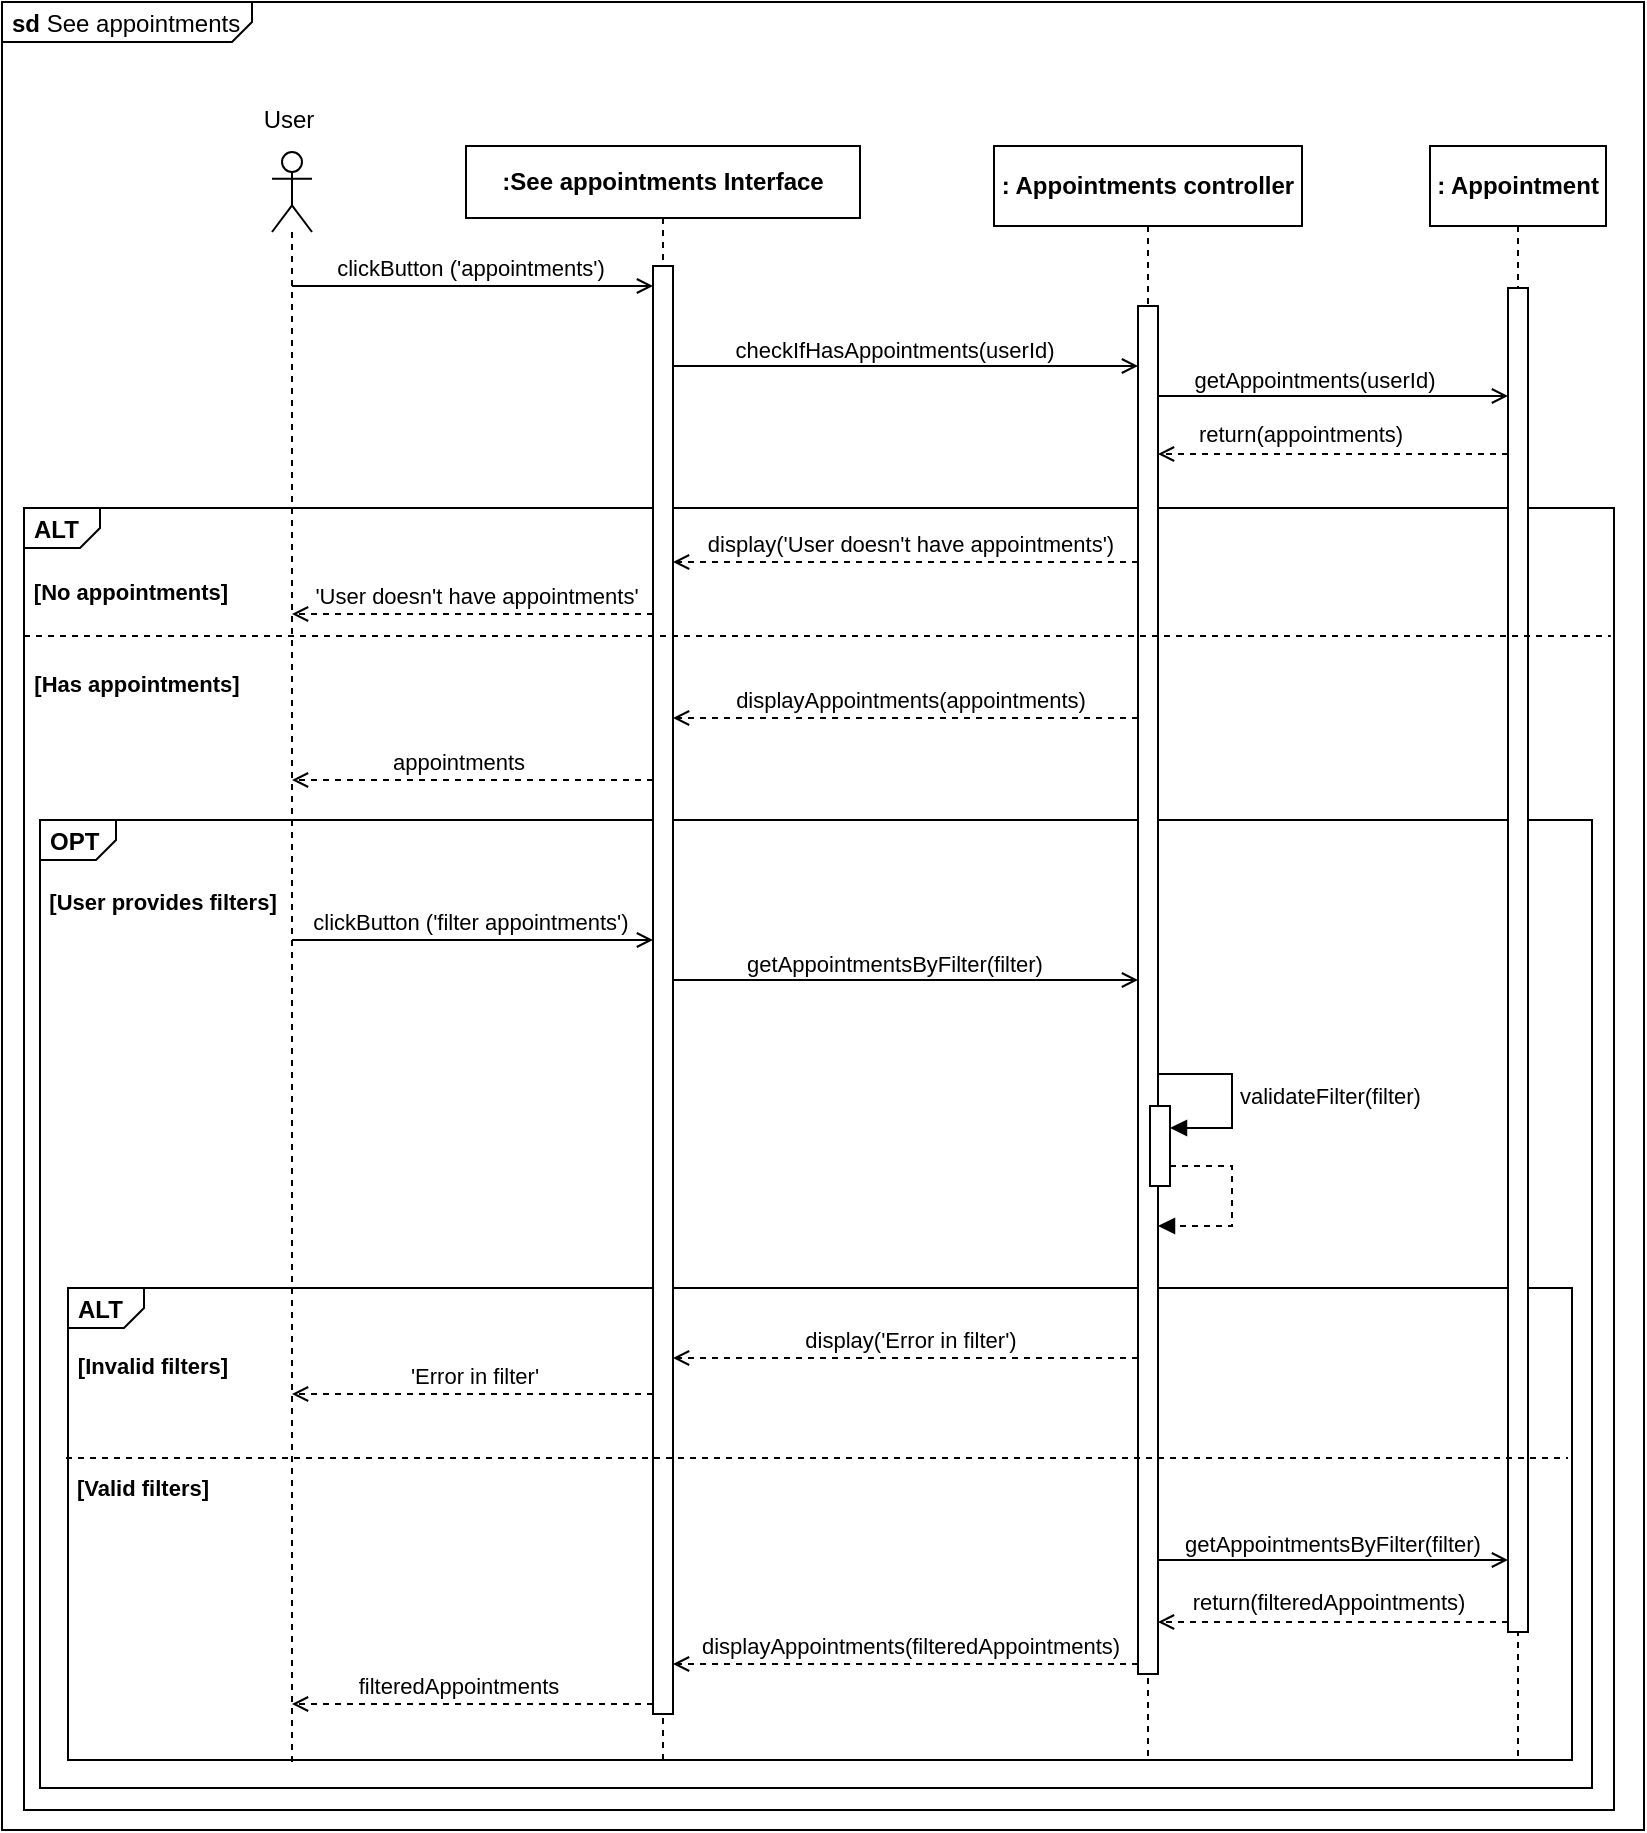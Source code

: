 <mxfile version="24.4.9" type="github">
  <diagram name="Page-1" id="KrauIATV3miGhm9wLqKy">
    <mxGraphModel dx="2087" dy="-1055" grid="0" gridSize="10" guides="1" tooltips="1" connect="1" arrows="1" fold="1" page="0" pageScale="1" pageWidth="827" pageHeight="1169" math="0" shadow="0">
      <root>
        <mxCell id="0" />
        <mxCell id="1" parent="0" />
        <mxCell id="3M17pYPw5WqaN1fhiLhb-166" value="&lt;p style=&quot;margin:0px;margin-top:4px;margin-left:5px;text-align:left;&quot;&gt;&lt;b&gt;sd&lt;/b&gt;&amp;nbsp;See appointments&lt;/p&gt;" style="html=1;shape=mxgraph.sysml.package;overflow=fill;labelX=125.17;align=left;spacingLeft=5;verticalAlign=top;spacingTop=-3;" parent="1" vertex="1">
          <mxGeometry x="-21" y="2367" width="821" height="914" as="geometry" />
        </mxCell>
        <mxCell id="3M17pYPw5WqaN1fhiLhb-167" value="&lt;p style=&quot;margin:0px;margin-top:4px;margin-left:5px;text-align:left;&quot;&gt;&lt;b&gt;ALT&lt;/b&gt;&lt;/p&gt;" style="html=1;shape=mxgraph.sysml.package;overflow=fill;labelX=38.73;align=left;spacingLeft=5;verticalAlign=top;spacingTop=-3;" parent="1" vertex="1">
          <mxGeometry x="-10" y="2620" width="795" height="651" as="geometry" />
        </mxCell>
        <mxCell id="3M17pYPw5WqaN1fhiLhb-197" value="&lt;p style=&quot;margin:0px;margin-top:4px;margin-left:5px;text-align:left;&quot;&gt;&lt;b&gt;OPT&lt;/b&gt;&lt;/p&gt;" style="html=1;shape=mxgraph.sysml.package;overflow=fill;labelX=38.73;align=left;spacingLeft=5;verticalAlign=top;spacingTop=-3;" parent="1" vertex="1">
          <mxGeometry x="-2" y="2776" width="776" height="484" as="geometry" />
        </mxCell>
        <mxCell id="3M17pYPw5WqaN1fhiLhb-211" value="&lt;p style=&quot;margin:0px;margin-top:4px;margin-left:5px;text-align:left;&quot;&gt;&lt;b&gt;ALT&lt;/b&gt;&lt;/p&gt;" style="html=1;shape=mxgraph.sysml.package;overflow=fill;labelX=38.73;align=left;spacingLeft=5;verticalAlign=top;spacingTop=-3;" parent="1" vertex="1">
          <mxGeometry x="12" y="3010" width="752" height="236" as="geometry" />
        </mxCell>
        <mxCell id="3M17pYPw5WqaN1fhiLhb-168" value="&lt;b&gt;:See appointments Interface&lt;/b&gt;" style="shape=umlLifeline;perimeter=lifelinePerimeter;whiteSpace=wrap;html=1;container=1;dropTarget=0;collapsible=0;recursiveResize=0;outlineConnect=0;portConstraint=eastwest;newEdgeStyle={&quot;edgeStyle&quot;:&quot;elbowEdgeStyle&quot;,&quot;elbow&quot;:&quot;vertical&quot;,&quot;curved&quot;:0,&quot;rounded&quot;:0};size=36;" parent="1" vertex="1">
          <mxGeometry x="211" y="2439" width="197" height="810" as="geometry" />
        </mxCell>
        <mxCell id="3M17pYPw5WqaN1fhiLhb-169" value="" style="html=1;points=[[0,0,0,0,5],[0,1,0,0,-5],[1,0,0,0,5],[1,1,0,0,-5]];perimeter=orthogonalPerimeter;outlineConnect=0;targetShapes=umlLifeline;portConstraint=eastwest;newEdgeStyle={&quot;curved&quot;:0,&quot;rounded&quot;:0};" parent="3M17pYPw5WqaN1fhiLhb-168" vertex="1">
          <mxGeometry x="93.5" y="60" width="10" height="724" as="geometry" />
        </mxCell>
        <mxCell id="3M17pYPw5WqaN1fhiLhb-170" value="&lt;b&gt;: Appointments controller&lt;/b&gt;" style="shape=umlLifeline;perimeter=lifelinePerimeter;whiteSpace=wrap;html=1;container=1;dropTarget=0;collapsible=0;recursiveResize=0;outlineConnect=0;portConstraint=eastwest;newEdgeStyle={&quot;edgeStyle&quot;:&quot;elbowEdgeStyle&quot;,&quot;elbow&quot;:&quot;vertical&quot;,&quot;curved&quot;:0,&quot;rounded&quot;:0};" parent="1" vertex="1">
          <mxGeometry x="475" y="2439" width="154" height="806" as="geometry" />
        </mxCell>
        <mxCell id="3M17pYPw5WqaN1fhiLhb-171" value="" style="html=1;points=[[0,0,0,0,5],[0,1,0,0,-5],[1,0,0,0,5],[1,1,0,0,-5]];perimeter=orthogonalPerimeter;outlineConnect=0;targetShapes=umlLifeline;portConstraint=eastwest;newEdgeStyle={&quot;curved&quot;:0,&quot;rounded&quot;:0};" parent="3M17pYPw5WqaN1fhiLhb-170" vertex="1">
          <mxGeometry x="72" y="80" width="10" height="684" as="geometry" />
        </mxCell>
        <mxCell id="3M17pYPw5WqaN1fhiLhb-209" value="validateFilter(filter)" style="html=1;align=left;spacingLeft=2;endArrow=block;rounded=0;edgeStyle=orthogonalEdgeStyle;curved=0;rounded=0;strokeColor=default;verticalAlign=middle;fontFamily=Helvetica;fontSize=11;fontColor=default;labelBackgroundColor=default;" parent="3M17pYPw5WqaN1fhiLhb-170" source="3M17pYPw5WqaN1fhiLhb-171" target="3M17pYPw5WqaN1fhiLhb-210" edge="1">
          <mxGeometry relative="1" as="geometry">
            <mxPoint x="97" y="409" as="sourcePoint" />
            <Array as="points">
              <mxPoint x="119" y="464" />
              <mxPoint x="119" y="491" />
            </Array>
            <mxPoint x="119" y="455.032" as="targetPoint" />
          </mxGeometry>
        </mxCell>
        <mxCell id="3M17pYPw5WqaN1fhiLhb-210" value="" style="html=1;points=[[0,0,0,0,5],[0,1,0,0,-5],[1,0,0,0,5],[1,1,0,0,-5]];perimeter=orthogonalPerimeter;outlineConnect=0;targetShapes=umlLifeline;portConstraint=eastwest;newEdgeStyle={&quot;curved&quot;:0,&quot;rounded&quot;:0};fontFamily=Helvetica;fontSize=11;fontColor=default;labelBackgroundColor=default;" parent="3M17pYPw5WqaN1fhiLhb-170" vertex="1">
          <mxGeometry x="78" y="480" width="10" height="40" as="geometry" />
        </mxCell>
        <mxCell id="3M17pYPw5WqaN1fhiLhb-212" value="" style="html=1;align=left;spacingLeft=2;endArrow=block;rounded=0;edgeStyle=orthogonalEdgeStyle;curved=0;rounded=0;strokeColor=default;verticalAlign=middle;fontFamily=Helvetica;fontSize=11;fontColor=default;labelBackgroundColor=default;dashed=1;" parent="3M17pYPw5WqaN1fhiLhb-170" source="3M17pYPw5WqaN1fhiLhb-210" target="3M17pYPw5WqaN1fhiLhb-171" edge="1">
          <mxGeometry relative="1" as="geometry">
            <mxPoint x="99" y="534" as="sourcePoint" />
            <Array as="points">
              <mxPoint x="119" y="510" />
              <mxPoint x="119" y="540" />
            </Array>
            <mxPoint x="105" y="577" as="targetPoint" />
          </mxGeometry>
        </mxCell>
        <mxCell id="3M17pYPw5WqaN1fhiLhb-172" value="" style="shape=umlLifeline;perimeter=lifelinePerimeter;whiteSpace=wrap;html=1;container=1;dropTarget=0;collapsible=0;recursiveResize=0;outlineConnect=0;portConstraint=eastwest;newEdgeStyle={&quot;curved&quot;:0,&quot;rounded&quot;:0};participant=umlActor;" parent="1" vertex="1">
          <mxGeometry x="114" y="2442" width="20" height="806" as="geometry" />
        </mxCell>
        <mxCell id="3M17pYPw5WqaN1fhiLhb-173" value="User" style="text;html=1;align=center;verticalAlign=middle;resizable=0;points=[];autosize=1;strokeColor=none;fillColor=none;" parent="1" vertex="1">
          <mxGeometry x="100" y="2413" width="43" height="26" as="geometry" />
        </mxCell>
        <mxCell id="3M17pYPw5WqaN1fhiLhb-174" value="&lt;b&gt;: Appointment&lt;/b&gt;" style="shape=umlLifeline;perimeter=lifelinePerimeter;whiteSpace=wrap;html=1;container=1;dropTarget=0;collapsible=0;recursiveResize=0;outlineConnect=0;portConstraint=eastwest;newEdgeStyle={&quot;edgeStyle&quot;:&quot;elbowEdgeStyle&quot;,&quot;elbow&quot;:&quot;vertical&quot;,&quot;curved&quot;:0,&quot;rounded&quot;:0};" parent="1" vertex="1">
          <mxGeometry x="693" y="2439" width="88" height="807" as="geometry" />
        </mxCell>
        <mxCell id="3M17pYPw5WqaN1fhiLhb-175" value="" style="html=1;points=[[0,0,0,0,5],[0,1,0,0,-5],[1,0,0,0,5],[1,1,0,0,-5]];perimeter=orthogonalPerimeter;outlineConnect=0;targetShapes=umlLifeline;portConstraint=eastwest;newEdgeStyle={&quot;curved&quot;:0,&quot;rounded&quot;:0};" parent="3M17pYPw5WqaN1fhiLhb-174" vertex="1">
          <mxGeometry x="39" y="71" width="10" height="672" as="geometry" />
        </mxCell>
        <mxCell id="3M17pYPw5WqaN1fhiLhb-176" style="rounded=0;orthogonalLoop=1;jettySize=auto;html=1;endArrow=open;endFill=0;" parent="1" source="3M17pYPw5WqaN1fhiLhb-172" target="3M17pYPw5WqaN1fhiLhb-169" edge="1">
          <mxGeometry relative="1" as="geometry">
            <mxPoint x="88.5" y="2512" as="sourcePoint" />
            <Array as="points">
              <mxPoint x="199" y="2509" />
            </Array>
          </mxGeometry>
        </mxCell>
        <mxCell id="3M17pYPw5WqaN1fhiLhb-177" value="clickButton (&#39;appointments&#39;)" style="edgeLabel;html=1;align=center;verticalAlign=middle;resizable=0;points=[];" parent="3M17pYPw5WqaN1fhiLhb-176" vertex="1" connectable="0">
          <mxGeometry x="-0.198" y="-1" relative="1" as="geometry">
            <mxPoint x="16" y="-10" as="offset" />
          </mxGeometry>
        </mxCell>
        <mxCell id="3M17pYPw5WqaN1fhiLhb-178" style="rounded=0;orthogonalLoop=1;jettySize=auto;html=1;endArrow=open;endFill=0;" parent="1" source="3M17pYPw5WqaN1fhiLhb-169" target="3M17pYPw5WqaN1fhiLhb-171" edge="1">
          <mxGeometry relative="1" as="geometry">
            <mxPoint x="319" y="2549" as="sourcePoint" />
            <Array as="points">
              <mxPoint x="392" y="2549" />
            </Array>
            <mxPoint x="505" y="2549" as="targetPoint" />
          </mxGeometry>
        </mxCell>
        <mxCell id="3M17pYPw5WqaN1fhiLhb-179" value="checkIfHasAppointments(userId)" style="edgeLabel;html=1;align=center;verticalAlign=middle;resizable=0;points=[];" parent="3M17pYPw5WqaN1fhiLhb-178" vertex="1" connectable="0">
          <mxGeometry x="-0.198" y="-1" relative="1" as="geometry">
            <mxPoint x="17" y="-9" as="offset" />
          </mxGeometry>
        </mxCell>
        <mxCell id="3M17pYPw5WqaN1fhiLhb-180" style="rounded=0;orthogonalLoop=1;jettySize=auto;html=1;endArrow=open;endFill=0;" parent="1" source="3M17pYPw5WqaN1fhiLhb-171" target="3M17pYPw5WqaN1fhiLhb-175" edge="1">
          <mxGeometry relative="1" as="geometry">
            <mxPoint x="512" y="2564" as="sourcePoint" />
            <Array as="points">
              <mxPoint x="595" y="2564" />
            </Array>
            <mxPoint x="729" y="2564" as="targetPoint" />
          </mxGeometry>
        </mxCell>
        <mxCell id="3M17pYPw5WqaN1fhiLhb-181" value="getAppointments(userId)" style="edgeLabel;html=1;align=center;verticalAlign=middle;resizable=0;points=[];" parent="3M17pYPw5WqaN1fhiLhb-180" vertex="1" connectable="0">
          <mxGeometry x="-0.198" y="-1" relative="1" as="geometry">
            <mxPoint x="8" y="-9" as="offset" />
          </mxGeometry>
        </mxCell>
        <mxCell id="3M17pYPw5WqaN1fhiLhb-182" style="rounded=0;orthogonalLoop=1;jettySize=auto;html=1;endArrow=open;endFill=0;dashed=1;" parent="1" source="3M17pYPw5WqaN1fhiLhb-175" target="3M17pYPw5WqaN1fhiLhb-171" edge="1">
          <mxGeometry relative="1" as="geometry">
            <mxPoint x="730" y="2593" as="sourcePoint" />
            <Array as="points">
              <mxPoint x="585" y="2593" />
            </Array>
            <mxPoint x="513" y="2593" as="targetPoint" />
          </mxGeometry>
        </mxCell>
        <mxCell id="3M17pYPw5WqaN1fhiLhb-183" value="return(appointments)" style="edgeLabel;html=1;align=center;verticalAlign=middle;resizable=0;points=[];" parent="3M17pYPw5WqaN1fhiLhb-182" vertex="1" connectable="0">
          <mxGeometry x="-0.198" y="-1" relative="1" as="geometry">
            <mxPoint x="-34" y="-9" as="offset" />
          </mxGeometry>
        </mxCell>
        <mxCell id="3M17pYPw5WqaN1fhiLhb-184" value="&lt;b&gt;[No appointments]&lt;/b&gt;" style="text;html=1;align=center;verticalAlign=middle;resizable=0;points=[];autosize=1;strokeColor=none;fillColor=none;fontFamily=Helvetica;fontSize=11;fontColor=default;labelBackgroundColor=default;" parent="1" vertex="1">
          <mxGeometry x="-15" y="2649" width="115" height="25" as="geometry" />
        </mxCell>
        <mxCell id="3M17pYPw5WqaN1fhiLhb-185" style="rounded=0;orthogonalLoop=1;jettySize=auto;html=1;endArrow=open;endFill=0;dashed=1;" parent="1" source="3M17pYPw5WqaN1fhiLhb-171" target="3M17pYPw5WqaN1fhiLhb-169" edge="1">
          <mxGeometry relative="1" as="geometry">
            <mxPoint x="505" y="2657" as="sourcePoint" />
            <Array as="points">
              <mxPoint x="398" y="2647" />
            </Array>
            <mxPoint x="319" y="2657" as="targetPoint" />
          </mxGeometry>
        </mxCell>
        <mxCell id="3M17pYPw5WqaN1fhiLhb-186" value="display(&#39;User doesn&#39;t have appointments&#39;)" style="edgeLabel;html=1;align=center;verticalAlign=middle;resizable=0;points=[];fontFamily=Helvetica;fontSize=11;fontColor=default;labelBackgroundColor=default;" parent="3M17pYPw5WqaN1fhiLhb-185" vertex="1" connectable="0">
          <mxGeometry x="-0.042" relative="1" as="geometry">
            <mxPoint x="-3" y="-9" as="offset" />
          </mxGeometry>
        </mxCell>
        <mxCell id="3M17pYPw5WqaN1fhiLhb-187" style="rounded=0;orthogonalLoop=1;jettySize=auto;html=1;endArrow=open;endFill=0;dashed=1;" parent="1" source="3M17pYPw5WqaN1fhiLhb-169" target="3M17pYPw5WqaN1fhiLhb-172" edge="1">
          <mxGeometry relative="1" as="geometry">
            <mxPoint x="308.42" y="2673" as="sourcePoint" />
            <Array as="points">
              <mxPoint x="207.34" y="2673" />
            </Array>
            <mxPoint x="101.003" y="2673" as="targetPoint" />
          </mxGeometry>
        </mxCell>
        <mxCell id="3M17pYPw5WqaN1fhiLhb-188" value="&#39;User doesn&#39;t have appointments&#39;" style="edgeLabel;html=1;align=center;verticalAlign=middle;resizable=0;points=[];" parent="3M17pYPw5WqaN1fhiLhb-187" vertex="1" connectable="0">
          <mxGeometry x="-0.198" y="-1" relative="1" as="geometry">
            <mxPoint x="-16" y="-8" as="offset" />
          </mxGeometry>
        </mxCell>
        <mxCell id="3M17pYPw5WqaN1fhiLhb-189" value="&lt;b&gt;[Has appointments]&lt;/b&gt;" style="text;html=1;align=center;verticalAlign=middle;resizable=0;points=[];autosize=1;strokeColor=none;fillColor=none;fontFamily=Helvetica;fontSize=11;fontColor=default;labelBackgroundColor=default;" parent="1" vertex="1">
          <mxGeometry x="-15" y="2695" width="121" height="25" as="geometry" />
        </mxCell>
        <mxCell id="3M17pYPw5WqaN1fhiLhb-190" style="rounded=0;orthogonalLoop=1;jettySize=auto;html=1;endArrow=open;endFill=0;dashed=1;" parent="1" source="3M17pYPw5WqaN1fhiLhb-171" target="3M17pYPw5WqaN1fhiLhb-169" edge="1">
          <mxGeometry relative="1" as="geometry">
            <mxPoint x="553" y="2728" as="sourcePoint" />
            <mxPoint x="325" y="2728" as="targetPoint" />
            <Array as="points">
              <mxPoint x="418" y="2725" />
            </Array>
          </mxGeometry>
        </mxCell>
        <mxCell id="3M17pYPw5WqaN1fhiLhb-191" value="displayAppointments(appointments)" style="edgeLabel;html=1;align=center;verticalAlign=middle;resizable=0;points=[];fontFamily=Helvetica;fontSize=11;fontColor=default;labelBackgroundColor=default;" parent="3M17pYPw5WqaN1fhiLhb-190" vertex="1" connectable="0">
          <mxGeometry x="-0.042" relative="1" as="geometry">
            <mxPoint x="-3" y="-9" as="offset" />
          </mxGeometry>
        </mxCell>
        <mxCell id="3M17pYPw5WqaN1fhiLhb-192" style="rounded=0;orthogonalLoop=1;jettySize=auto;html=1;strokeColor=default;align=center;verticalAlign=middle;fontFamily=Helvetica;fontSize=11;fontColor=default;labelBackgroundColor=default;endArrow=none;endFill=0;dashed=1;exitX=0.002;exitY=0.084;exitDx=0;exitDy=0;exitPerimeter=0;entryX=1;entryY=0.084;entryDx=0;entryDy=0;entryPerimeter=0;" parent="1" edge="1">
          <mxGeometry relative="1" as="geometry">
            <mxPoint x="-10.0" y="2684.0" as="sourcePoint" />
            <mxPoint x="783.41" y="2684.0" as="targetPoint" />
          </mxGeometry>
        </mxCell>
        <mxCell id="3M17pYPw5WqaN1fhiLhb-195" style="rounded=0;orthogonalLoop=1;jettySize=auto;html=1;endArrow=open;endFill=0;dashed=1;" parent="1" source="3M17pYPw5WqaN1fhiLhb-169" target="3M17pYPw5WqaN1fhiLhb-172" edge="1">
          <mxGeometry relative="1" as="geometry">
            <mxPoint x="307.83" y="2756" as="sourcePoint" />
            <Array as="points">
              <mxPoint x="221.17" y="2756" />
            </Array>
            <mxPoint x="99.997" y="2756" as="targetPoint" />
          </mxGeometry>
        </mxCell>
        <mxCell id="3M17pYPw5WqaN1fhiLhb-199" value="appointments" style="edgeLabel;html=1;align=center;verticalAlign=middle;resizable=0;points=[];fontFamily=Helvetica;fontSize=11;fontColor=default;labelBackgroundColor=default;" parent="3M17pYPw5WqaN1fhiLhb-195" vertex="1" connectable="0">
          <mxGeometry x="0.143" y="1" relative="1" as="geometry">
            <mxPoint x="5" y="-10" as="offset" />
          </mxGeometry>
        </mxCell>
        <mxCell id="3M17pYPw5WqaN1fhiLhb-200" value="&lt;b&gt;[User provides filters]&lt;/b&gt;" style="text;html=1;align=center;verticalAlign=middle;resizable=0;points=[];autosize=1;strokeColor=none;fillColor=none;fontFamily=Helvetica;fontSize=11;fontColor=default;labelBackgroundColor=default;" parent="1" vertex="1">
          <mxGeometry x="-7" y="2804" width="132" height="25" as="geometry" />
        </mxCell>
        <mxCell id="3M17pYPw5WqaN1fhiLhb-201" style="rounded=0;orthogonalLoop=1;jettySize=auto;html=1;endArrow=open;endFill=0;" parent="1" source="3M17pYPw5WqaN1fhiLhb-172" target="3M17pYPw5WqaN1fhiLhb-169" edge="1">
          <mxGeometry relative="1" as="geometry">
            <mxPoint x="122" y="2836" as="sourcePoint" />
            <Array as="points">
              <mxPoint x="197" y="2836" />
            </Array>
            <mxPoint x="307" y="2836" as="targetPoint" />
          </mxGeometry>
        </mxCell>
        <mxCell id="3M17pYPw5WqaN1fhiLhb-202" value="clickButton (&#39;filter appointments&#39;)" style="edgeLabel;html=1;align=center;verticalAlign=middle;resizable=0;points=[];" parent="3M17pYPw5WqaN1fhiLhb-201" vertex="1" connectable="0">
          <mxGeometry x="-0.198" y="-1" relative="1" as="geometry">
            <mxPoint x="16" y="-10" as="offset" />
          </mxGeometry>
        </mxCell>
        <mxCell id="3M17pYPw5WqaN1fhiLhb-207" style="rounded=0;orthogonalLoop=1;jettySize=auto;html=1;endArrow=open;endFill=0;" parent="1" source="3M17pYPw5WqaN1fhiLhb-169" target="3M17pYPw5WqaN1fhiLhb-171" edge="1">
          <mxGeometry relative="1" as="geometry">
            <mxPoint x="315" y="2856" as="sourcePoint" />
            <Array as="points">
              <mxPoint x="388" y="2856" />
            </Array>
            <mxPoint x="543" y="2856" as="targetPoint" />
          </mxGeometry>
        </mxCell>
        <mxCell id="3M17pYPw5WqaN1fhiLhb-208" value="getAppointmentsByFilter(filter)" style="edgeLabel;html=1;align=center;verticalAlign=middle;resizable=0;points=[];" parent="3M17pYPw5WqaN1fhiLhb-207" vertex="1" connectable="0">
          <mxGeometry x="-0.198" y="-1" relative="1" as="geometry">
            <mxPoint x="17" y="-9" as="offset" />
          </mxGeometry>
        </mxCell>
        <mxCell id="3M17pYPw5WqaN1fhiLhb-213" value="&lt;b&gt;[Invalid filters]&lt;/b&gt;" style="text;html=1;align=center;verticalAlign=middle;resizable=0;points=[];autosize=1;strokeColor=none;fillColor=none;fontFamily=Helvetica;fontSize=11;fontColor=default;labelBackgroundColor=default;" parent="1" vertex="1">
          <mxGeometry x="7" y="3036" width="93" height="25" as="geometry" />
        </mxCell>
        <mxCell id="3M17pYPw5WqaN1fhiLhb-214" style="rounded=0;orthogonalLoop=1;jettySize=auto;html=1;strokeColor=default;align=center;verticalAlign=middle;fontFamily=Helvetica;fontSize=11;fontColor=default;labelBackgroundColor=default;endArrow=none;endFill=0;dashed=1;" parent="1" edge="1">
          <mxGeometry relative="1" as="geometry">
            <mxPoint x="11" y="3095" as="sourcePoint" />
            <mxPoint x="762" y="3095" as="targetPoint" />
          </mxGeometry>
        </mxCell>
        <mxCell id="3M17pYPw5WqaN1fhiLhb-215" value="&lt;b&gt;[Valid filters]&lt;/b&gt;" style="text;html=1;align=center;verticalAlign=middle;resizable=0;points=[];autosize=1;strokeColor=none;fillColor=none;fontFamily=Helvetica;fontSize=11;fontColor=default;labelBackgroundColor=default;" parent="1" vertex="1">
          <mxGeometry x="7" y="3097" width="84" height="25" as="geometry" />
        </mxCell>
        <mxCell id="3M17pYPw5WqaN1fhiLhb-217" style="rounded=0;orthogonalLoop=1;jettySize=auto;html=1;endArrow=open;endFill=0;dashed=1;" parent="1" source="3M17pYPw5WqaN1fhiLhb-171" target="3M17pYPw5WqaN1fhiLhb-169" edge="1">
          <mxGeometry relative="1" as="geometry">
            <mxPoint x="552" y="3051" as="sourcePoint" />
            <Array as="points">
              <mxPoint x="401" y="3045" />
            </Array>
            <mxPoint x="322" y="3045" as="targetPoint" />
          </mxGeometry>
        </mxCell>
        <mxCell id="3M17pYPw5WqaN1fhiLhb-218" value="display(&#39;Error in filter&#39;)" style="edgeLabel;html=1;align=center;verticalAlign=middle;resizable=0;points=[];fontFamily=Helvetica;fontSize=11;fontColor=default;labelBackgroundColor=default;" parent="3M17pYPw5WqaN1fhiLhb-217" vertex="1" connectable="0">
          <mxGeometry x="-0.042" relative="1" as="geometry">
            <mxPoint x="-3" y="-9" as="offset" />
          </mxGeometry>
        </mxCell>
        <mxCell id="3M17pYPw5WqaN1fhiLhb-219" style="rounded=0;orthogonalLoop=1;jettySize=auto;html=1;endArrow=open;endFill=0;dashed=1;" parent="1" source="3M17pYPw5WqaN1fhiLhb-169" target="3M17pYPw5WqaN1fhiLhb-172" edge="1">
          <mxGeometry relative="1" as="geometry">
            <mxPoint x="364" y="3063" as="sourcePoint" />
            <Array as="points">
              <mxPoint x="218" y="3063" />
            </Array>
            <mxPoint x="136" y="3063" as="targetPoint" />
          </mxGeometry>
        </mxCell>
        <mxCell id="3M17pYPw5WqaN1fhiLhb-220" value="&#39;Error in filter&#39;" style="edgeLabel;html=1;align=center;verticalAlign=middle;resizable=0;points=[];fontFamily=Helvetica;fontSize=11;fontColor=default;labelBackgroundColor=default;" parent="3M17pYPw5WqaN1fhiLhb-219" vertex="1" connectable="0">
          <mxGeometry x="-0.042" relative="1" as="geometry">
            <mxPoint x="-3" y="-9" as="offset" />
          </mxGeometry>
        </mxCell>
        <mxCell id="3M17pYPw5WqaN1fhiLhb-221" style="rounded=0;orthogonalLoop=1;jettySize=auto;html=1;endArrow=open;endFill=0;" parent="1" source="3M17pYPw5WqaN1fhiLhb-171" target="3M17pYPw5WqaN1fhiLhb-175" edge="1">
          <mxGeometry relative="1" as="geometry">
            <mxPoint x="527" y="3146" as="sourcePoint" />
            <Array as="points">
              <mxPoint x="596" y="3146" />
            </Array>
            <mxPoint x="755" y="3146" as="targetPoint" />
          </mxGeometry>
        </mxCell>
        <mxCell id="3M17pYPw5WqaN1fhiLhb-222" value="getAppointmentsByFilter(filter)" style="edgeLabel;html=1;align=center;verticalAlign=middle;resizable=0;points=[];" parent="3M17pYPw5WqaN1fhiLhb-221" vertex="1" connectable="0">
          <mxGeometry x="-0.198" y="-1" relative="1" as="geometry">
            <mxPoint x="17" y="-9" as="offset" />
          </mxGeometry>
        </mxCell>
        <mxCell id="3M17pYPw5WqaN1fhiLhb-223" style="rounded=0;orthogonalLoop=1;jettySize=auto;html=1;endArrow=open;endFill=0;dashed=1;" parent="1" source="3M17pYPw5WqaN1fhiLhb-175" target="3M17pYPw5WqaN1fhiLhb-171" edge="1">
          <mxGeometry relative="1" as="geometry">
            <mxPoint x="732" y="3177" as="sourcePoint" />
            <Array as="points">
              <mxPoint x="584" y="3177" />
            </Array>
            <mxPoint x="557" y="3177" as="targetPoint" />
          </mxGeometry>
        </mxCell>
        <mxCell id="3M17pYPw5WqaN1fhiLhb-224" value="return(filteredAppointments)" style="edgeLabel;html=1;align=center;verticalAlign=middle;resizable=0;points=[];" parent="3M17pYPw5WqaN1fhiLhb-223" vertex="1" connectable="0">
          <mxGeometry x="-0.198" y="-1" relative="1" as="geometry">
            <mxPoint x="-20" y="-9" as="offset" />
          </mxGeometry>
        </mxCell>
        <mxCell id="3M17pYPw5WqaN1fhiLhb-225" style="rounded=0;orthogonalLoop=1;jettySize=auto;html=1;endArrow=open;endFill=0;dashed=1;" parent="1" source="3M17pYPw5WqaN1fhiLhb-171" target="3M17pYPw5WqaN1fhiLhb-169" edge="1">
          <mxGeometry relative="1" as="geometry">
            <mxPoint x="552" y="3198" as="sourcePoint" />
            <mxPoint x="324" y="3198" as="targetPoint" />
            <Array as="points">
              <mxPoint x="423" y="3198" />
            </Array>
          </mxGeometry>
        </mxCell>
        <mxCell id="3M17pYPw5WqaN1fhiLhb-226" value="displayAppointments(filteredAppointments)" style="edgeLabel;html=1;align=center;verticalAlign=middle;resizable=0;points=[];fontFamily=Helvetica;fontSize=11;fontColor=default;labelBackgroundColor=default;" parent="3M17pYPw5WqaN1fhiLhb-225" vertex="1" connectable="0">
          <mxGeometry x="-0.042" relative="1" as="geometry">
            <mxPoint x="-3" y="-9" as="offset" />
          </mxGeometry>
        </mxCell>
        <mxCell id="3M17pYPw5WqaN1fhiLhb-227" style="rounded=0;orthogonalLoop=1;jettySize=auto;html=1;endArrow=open;endFill=0;dashed=1;" parent="1" source="3M17pYPw5WqaN1fhiLhb-169" target="3M17pYPw5WqaN1fhiLhb-172" edge="1">
          <mxGeometry relative="1" as="geometry">
            <mxPoint x="299" y="3218" as="sourcePoint" />
            <Array as="points">
              <mxPoint x="211.17" y="3218" />
            </Array>
            <mxPoint x="114" y="3218" as="targetPoint" />
          </mxGeometry>
        </mxCell>
        <mxCell id="3M17pYPw5WqaN1fhiLhb-228" value="filteredAppointments" style="edgeLabel;html=1;align=center;verticalAlign=middle;resizable=0;points=[];fontFamily=Helvetica;fontSize=11;fontColor=default;labelBackgroundColor=default;" parent="3M17pYPw5WqaN1fhiLhb-227" vertex="1" connectable="0">
          <mxGeometry x="0.143" y="1" relative="1" as="geometry">
            <mxPoint x="5" y="-10" as="offset" />
          </mxGeometry>
        </mxCell>
      </root>
    </mxGraphModel>
  </diagram>
</mxfile>
